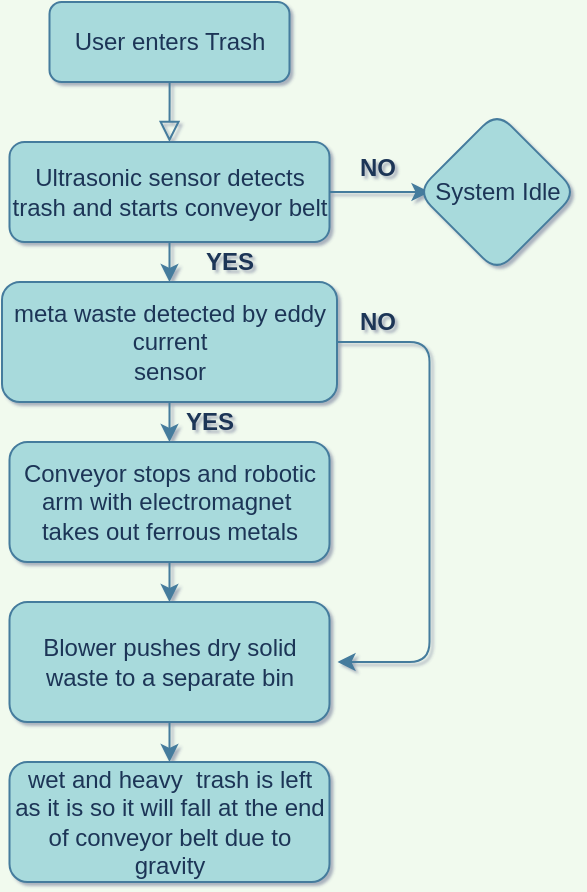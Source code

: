 <mxfile version="13.7.5" type="github">
  <diagram id="C5RBs43oDa-KdzZeNtuy" name="Page-1">
    <mxGraphModel dx="1175" dy="448" grid="1" gridSize="10" guides="1" tooltips="1" connect="1" arrows="1" fold="1" page="1" pageScale="1" pageWidth="583" pageHeight="827" background="#F1FAEE" math="0" shadow="1">
      <root>
        <mxCell id="WIyWlLk6GJQsqaUBKTNV-0" />
        <mxCell id="WIyWlLk6GJQsqaUBKTNV-1" parent="WIyWlLk6GJQsqaUBKTNV-0" />
        <mxCell id="WIyWlLk6GJQsqaUBKTNV-2" value="" style="rounded=0;html=1;jettySize=auto;orthogonalLoop=1;fontSize=11;endArrow=block;endFill=0;endSize=8;strokeWidth=1;shadow=0;labelBackgroundColor=none;edgeStyle=orthogonalEdgeStyle;entryX=0.5;entryY=0;entryDx=0;entryDy=0;strokeColor=#457B9D;fontColor=#1D3557;" parent="WIyWlLk6GJQsqaUBKTNV-1" source="WIyWlLk6GJQsqaUBKTNV-3" target="c1uK9i9pC-8xZbUMP80n-2" edge="1">
          <mxGeometry relative="1" as="geometry">
            <mxPoint x="553.75" y="254" as="targetPoint" />
            <Array as="points">
              <mxPoint x="553.75" y="244" />
              <mxPoint x="553.75" y="244" />
            </Array>
          </mxGeometry>
        </mxCell>
        <mxCell id="WIyWlLk6GJQsqaUBKTNV-3" value="User enters Trash" style="rounded=1;whiteSpace=wrap;html=1;fontSize=12;glass=0;strokeWidth=1;shadow=0;fillColor=#A8DADC;strokeColor=#457B9D;fontColor=#1D3557;" parent="WIyWlLk6GJQsqaUBKTNV-1" vertex="1">
          <mxGeometry x="493.75" y="194" width="120" height="40" as="geometry" />
        </mxCell>
        <mxCell id="c1uK9i9pC-8xZbUMP80n-2" value="Ultrasonic sensor detects trash and starts conveyor belt" style="rounded=1;whiteSpace=wrap;html=1;fillColor=#A8DADC;strokeColor=#457B9D;fontColor=#1D3557;" vertex="1" parent="WIyWlLk6GJQsqaUBKTNV-1">
          <mxGeometry x="473.75" y="264" width="160" height="50" as="geometry" />
        </mxCell>
        <mxCell id="c1uK9i9pC-8xZbUMP80n-5" value="" style="endArrow=classic;html=1;exitX=0.5;exitY=1;exitDx=0;exitDy=0;entryX=0.5;entryY=0;entryDx=0;entryDy=0;strokeColor=#457B9D;fontColor=#1D3557;labelBackgroundColor=#F1FAEE;" edge="1" parent="WIyWlLk6GJQsqaUBKTNV-1" source="c1uK9i9pC-8xZbUMP80n-2">
          <mxGeometry width="50" height="50" relative="1" as="geometry">
            <mxPoint x="593.75" y="374" as="sourcePoint" />
            <mxPoint x="553.75" y="334" as="targetPoint" />
          </mxGeometry>
        </mxCell>
        <mxCell id="c1uK9i9pC-8xZbUMP80n-6" value="meta waste detected by eddy current&lt;br&gt;sensor" style="rectangle;whiteSpace=wrap;html=1;rounded=1;fillColor=#A8DADC;strokeColor=#457B9D;fontColor=#1D3557;" vertex="1" parent="WIyWlLk6GJQsqaUBKTNV-1">
          <mxGeometry x="470" y="334" width="167.5" height="60" as="geometry" />
        </mxCell>
        <mxCell id="c1uK9i9pC-8xZbUMP80n-10" value="Conveyor stops and robotic arm with electromagnet&amp;nbsp; takes out ferrous metals" style="rounded=1;whiteSpace=wrap;html=1;fillColor=#A8DADC;strokeColor=#457B9D;fontColor=#1D3557;" vertex="1" parent="WIyWlLk6GJQsqaUBKTNV-1">
          <mxGeometry x="473.75" y="414" width="160" height="60" as="geometry" />
        </mxCell>
        <mxCell id="c1uK9i9pC-8xZbUMP80n-11" value="" style="endArrow=classic;html=1;exitX=0.5;exitY=1;exitDx=0;exitDy=0;entryX=0.5;entryY=0;entryDx=0;entryDy=0;strokeColor=#457B9D;fontColor=#1D3557;labelBackgroundColor=#F1FAEE;" edge="1" parent="WIyWlLk6GJQsqaUBKTNV-1" source="c1uK9i9pC-8xZbUMP80n-6" target="c1uK9i9pC-8xZbUMP80n-10">
          <mxGeometry width="50" height="50" relative="1" as="geometry">
            <mxPoint x="593.75" y="354" as="sourcePoint" />
            <mxPoint x="643.75" y="304" as="targetPoint" />
          </mxGeometry>
        </mxCell>
        <mxCell id="c1uK9i9pC-8xZbUMP80n-12" value="" style="endArrow=classic;html=1;exitX=1;exitY=0.5;exitDx=0;exitDy=0;strokeColor=#457B9D;fontColor=#1D3557;labelBackgroundColor=#F1FAEE;" edge="1" parent="WIyWlLk6GJQsqaUBKTNV-1" source="c1uK9i9pC-8xZbUMP80n-6">
          <mxGeometry width="50" height="50" relative="1" as="geometry">
            <mxPoint x="593.75" y="354" as="sourcePoint" />
            <mxPoint x="637.75" y="524" as="targetPoint" />
            <Array as="points">
              <mxPoint x="683.75" y="364" />
              <mxPoint x="683.75" y="524" />
            </Array>
          </mxGeometry>
        </mxCell>
        <mxCell id="c1uK9i9pC-8xZbUMP80n-14" value="Blower pushes dry solid waste to a separate bin" style="rounded=1;whiteSpace=wrap;html=1;fillColor=#A8DADC;strokeColor=#457B9D;fontColor=#1D3557;" vertex="1" parent="WIyWlLk6GJQsqaUBKTNV-1">
          <mxGeometry x="473.75" y="494" width="160" height="60" as="geometry" />
        </mxCell>
        <mxCell id="c1uK9i9pC-8xZbUMP80n-15" value="wet and heavy&amp;nbsp; trash is left as it is so it will fall at the end of conveyor belt due to gravity" style="rounded=1;whiteSpace=wrap;html=1;fillColor=#A8DADC;strokeColor=#457B9D;fontColor=#1D3557;" vertex="1" parent="WIyWlLk6GJQsqaUBKTNV-1">
          <mxGeometry x="473.75" y="574" width="160" height="60" as="geometry" />
        </mxCell>
        <mxCell id="c1uK9i9pC-8xZbUMP80n-16" value="" style="endArrow=classic;html=1;exitX=0.5;exitY=1;exitDx=0;exitDy=0;entryX=0.5;entryY=0;entryDx=0;entryDy=0;strokeColor=#457B9D;fontColor=#1D3557;labelBackgroundColor=#F1FAEE;" edge="1" parent="WIyWlLk6GJQsqaUBKTNV-1" source="c1uK9i9pC-8xZbUMP80n-10" target="c1uK9i9pC-8xZbUMP80n-14">
          <mxGeometry width="50" height="50" relative="1" as="geometry">
            <mxPoint x="593.75" y="534" as="sourcePoint" />
            <mxPoint x="643.75" y="484" as="targetPoint" />
          </mxGeometry>
        </mxCell>
        <mxCell id="c1uK9i9pC-8xZbUMP80n-17" value="" style="endArrow=classic;html=1;exitX=0.5;exitY=1;exitDx=0;exitDy=0;entryX=0.5;entryY=0;entryDx=0;entryDy=0;strokeColor=#457B9D;fontColor=#1D3557;labelBackgroundColor=#F1FAEE;" edge="1" parent="WIyWlLk6GJQsqaUBKTNV-1" source="c1uK9i9pC-8xZbUMP80n-14" target="c1uK9i9pC-8xZbUMP80n-15">
          <mxGeometry width="50" height="50" relative="1" as="geometry">
            <mxPoint x="563.75" y="484" as="sourcePoint" />
            <mxPoint x="563.75" y="504" as="targetPoint" />
          </mxGeometry>
        </mxCell>
        <mxCell id="c1uK9i9pC-8xZbUMP80n-18" value="&lt;b&gt;NO&lt;/b&gt;" style="text;html=1;strokeColor=none;fillColor=none;align=center;verticalAlign=middle;whiteSpace=wrap;rounded=0;fontColor=#1D3557;" vertex="1" parent="WIyWlLk6GJQsqaUBKTNV-1">
          <mxGeometry x="637.5" y="344" width="40" height="20" as="geometry" />
        </mxCell>
        <mxCell id="c1uK9i9pC-8xZbUMP80n-19" value="&lt;b&gt;YES&lt;/b&gt;" style="text;html=1;strokeColor=none;fillColor=none;align=center;verticalAlign=middle;whiteSpace=wrap;rounded=0;fontColor=#1D3557;" vertex="1" parent="WIyWlLk6GJQsqaUBKTNV-1">
          <mxGeometry x="553.75" y="394" width="40" height="20" as="geometry" />
        </mxCell>
        <mxCell id="c1uK9i9pC-8xZbUMP80n-20" value="" style="endArrow=classic;html=1;exitX=1;exitY=0.5;exitDx=0;exitDy=0;strokeColor=#457B9D;fontColor=#1D3557;labelBackgroundColor=#F1FAEE;" edge="1" parent="WIyWlLk6GJQsqaUBKTNV-1" source="c1uK9i9pC-8xZbUMP80n-2">
          <mxGeometry width="50" height="50" relative="1" as="geometry">
            <mxPoint x="593.75" y="444" as="sourcePoint" />
            <mxPoint x="683.75" y="289" as="targetPoint" />
          </mxGeometry>
        </mxCell>
        <mxCell id="c1uK9i9pC-8xZbUMP80n-21" value="System Idle" style="rhombus;whiteSpace=wrap;html=1;rounded=1;fillColor=#A8DADC;strokeColor=#457B9D;fontColor=#1D3557;" vertex="1" parent="WIyWlLk6GJQsqaUBKTNV-1">
          <mxGeometry x="677.5" y="249" width="80" height="80" as="geometry" />
        </mxCell>
        <mxCell id="c1uK9i9pC-8xZbUMP80n-22" value="&lt;b&gt;YES&lt;/b&gt;" style="text;html=1;strokeColor=none;fillColor=none;align=center;verticalAlign=middle;whiteSpace=wrap;rounded=0;fontColor=#1D3557;" vertex="1" parent="WIyWlLk6GJQsqaUBKTNV-1">
          <mxGeometry x="563.75" y="314" width="40" height="20" as="geometry" />
        </mxCell>
        <mxCell id="c1uK9i9pC-8xZbUMP80n-23" value="&lt;b&gt;NO&lt;/b&gt;" style="text;html=1;strokeColor=none;fillColor=none;align=center;verticalAlign=middle;whiteSpace=wrap;rounded=0;fontColor=#1D3557;" vertex="1" parent="WIyWlLk6GJQsqaUBKTNV-1">
          <mxGeometry x="637.5" y="267" width="40" height="20" as="geometry" />
        </mxCell>
      </root>
    </mxGraphModel>
  </diagram>
</mxfile>
